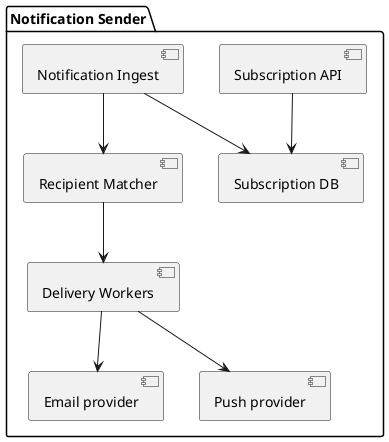 @startuml

package "Notification Sender" {
  [Subscription API] --> [Subscription DB]
  [Notification Ingest] --> [Subscription DB]
  [Notification Ingest] --> [Recipient Matcher]
  [Recipient Matcher] --> [Delivery Workers]
  [Delivery Workers] --> [Email provider]
  [Delivery Workers] --> [Push provider]
}

@enduml
